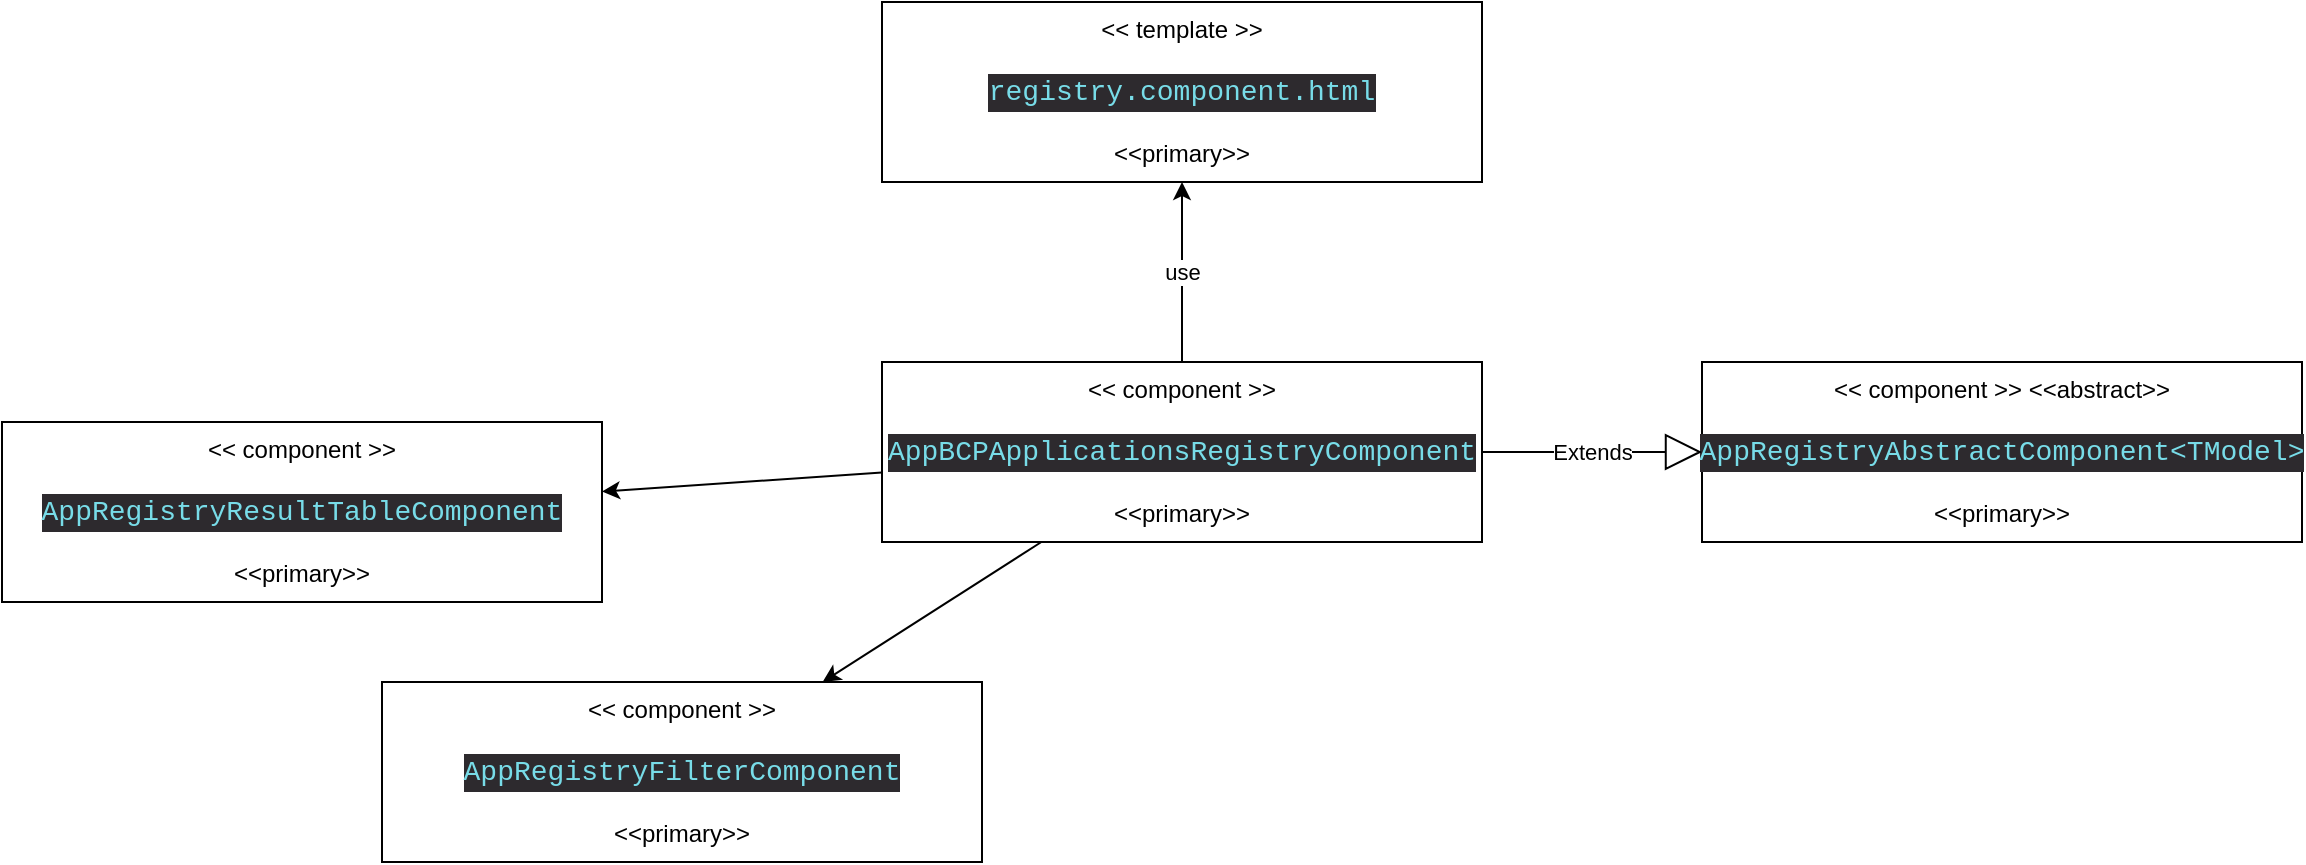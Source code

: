 <mxfile version="20.5.1" type="github">
  <diagram id="WNYNXLuQhr5H1WM_juKS" name="Страница 1">
    <mxGraphModel dx="1500" dy="806" grid="1" gridSize="10" guides="1" tooltips="1" connect="1" arrows="1" fold="1" page="1" pageScale="1" pageWidth="827" pageHeight="1169" math="0" shadow="0">
      <root>
        <mxCell id="0" />
        <mxCell id="1" parent="0" />
        <mxCell id="FiCnPz2NSFqeGe_ML8CB-3" value="use" style="rounded=0;orthogonalLoop=1;jettySize=auto;html=1;exitX=0.5;exitY=0;exitDx=0;exitDy=0;" edge="1" parent="1" source="FiCnPz2NSFqeGe_ML8CB-1" target="FiCnPz2NSFqeGe_ML8CB-2">
          <mxGeometry relative="1" as="geometry" />
        </mxCell>
        <mxCell id="FiCnPz2NSFqeGe_ML8CB-8" style="edgeStyle=none;rounded=0;orthogonalLoop=1;jettySize=auto;html=1;" edge="1" parent="1" source="FiCnPz2NSFqeGe_ML8CB-1" target="FiCnPz2NSFqeGe_ML8CB-7">
          <mxGeometry relative="1" as="geometry" />
        </mxCell>
        <mxCell id="FiCnPz2NSFqeGe_ML8CB-9" style="edgeStyle=none;rounded=0;orthogonalLoop=1;jettySize=auto;html=1;" edge="1" parent="1" source="FiCnPz2NSFqeGe_ML8CB-1" target="FiCnPz2NSFqeGe_ML8CB-6">
          <mxGeometry relative="1" as="geometry" />
        </mxCell>
        <mxCell id="FiCnPz2NSFqeGe_ML8CB-1" value="&amp;lt;&amp;lt; component &amp;gt;&amp;gt;&lt;br&gt;&lt;br&gt;&lt;div style=&quot;color: rgb(252, 252, 250); background-color: rgb(45, 42, 46); font-family: Consolas, &amp;quot;Courier New&amp;quot;, monospace; font-size: 14px; line-height: 19px;&quot;&gt;&lt;span style=&quot;color: #78dce8;&quot;&gt;AppBCPApplicationsRegistryComponent&lt;/span&gt;&lt;/div&gt;&lt;br&gt;&amp;lt;&amp;lt;primary&amp;gt;&amp;gt;" style="rounded=0;whiteSpace=wrap;html=1;" vertex="1" parent="1">
          <mxGeometry x="80" y="380" width="300" height="90" as="geometry" />
        </mxCell>
        <mxCell id="FiCnPz2NSFqeGe_ML8CB-2" value="&amp;lt;&amp;lt; template &amp;gt;&amp;gt;&lt;br&gt;&lt;br&gt;&lt;div style=&quot;background-color: rgb(45, 42, 46); font-family: Consolas, &amp;quot;Courier New&amp;quot;, monospace; font-size: 14px; line-height: 19px;&quot;&gt;&lt;font color=&quot;#78dce8&quot;&gt;registry.component.html&lt;/font&gt;&lt;/div&gt;&lt;br&gt;&amp;lt;&amp;lt;primary&amp;gt;&amp;gt;" style="rounded=0;whiteSpace=wrap;html=1;" vertex="1" parent="1">
          <mxGeometry x="80" y="200" width="300" height="90" as="geometry" />
        </mxCell>
        <mxCell id="FiCnPz2NSFqeGe_ML8CB-4" value="&amp;lt;&amp;lt; component &amp;gt;&amp;gt; &amp;lt;&amp;lt;abstract&amp;gt;&amp;gt;&lt;br&gt;&lt;br&gt;&lt;div style=&quot;color: rgb(252, 252, 250); background-color: rgb(45, 42, 46); font-family: Consolas, &amp;quot;Courier New&amp;quot;, monospace; font-size: 14px; line-height: 19px;&quot;&gt;&lt;span style=&quot;color: #78dce8;&quot;&gt;AppRegistryAbstractComponent&amp;lt;TModel&amp;gt;&lt;/span&gt;&lt;/div&gt;&lt;br&gt;&amp;lt;&amp;lt;primary&amp;gt;&amp;gt;" style="rounded=0;whiteSpace=wrap;html=1;" vertex="1" parent="1">
          <mxGeometry x="490" y="380" width="300" height="90" as="geometry" />
        </mxCell>
        <mxCell id="FiCnPz2NSFqeGe_ML8CB-5" value="Extends" style="endArrow=block;endSize=16;endFill=0;html=1;rounded=0;entryX=0;entryY=0.5;entryDx=0;entryDy=0;" edge="1" parent="1" source="FiCnPz2NSFqeGe_ML8CB-1" target="FiCnPz2NSFqeGe_ML8CB-4">
          <mxGeometry width="160" relative="1" as="geometry">
            <mxPoint x="350" y="360" as="sourcePoint" />
            <mxPoint x="510" y="360" as="targetPoint" />
          </mxGeometry>
        </mxCell>
        <mxCell id="FiCnPz2NSFqeGe_ML8CB-6" value="&amp;lt;&amp;lt; component &amp;gt;&amp;gt;&lt;br&gt;&lt;br&gt;&lt;div style=&quot;color: rgb(252, 252, 250); background-color: rgb(45, 42, 46); font-family: Consolas, &amp;quot;Courier New&amp;quot;, monospace; font-size: 14px; line-height: 19px;&quot;&gt;&lt;span style=&quot;color: #78dce8;&quot;&gt;AppRegistryFilterComponent&lt;/span&gt;&lt;/div&gt;&lt;br&gt;&amp;lt;&amp;lt;primary&amp;gt;&amp;gt;" style="rounded=0;whiteSpace=wrap;html=1;" vertex="1" parent="1">
          <mxGeometry x="-170" y="540" width="300" height="90" as="geometry" />
        </mxCell>
        <mxCell id="FiCnPz2NSFqeGe_ML8CB-7" value="&amp;lt;&amp;lt; component &amp;gt;&amp;gt;&lt;br&gt;&lt;br&gt;&lt;div style=&quot;color: rgb(252, 252, 250); background-color: rgb(45, 42, 46); font-family: Consolas, &amp;quot;Courier New&amp;quot;, monospace; font-size: 14px; line-height: 19px;&quot;&gt;&lt;span style=&quot;color: #78dce8;&quot;&gt;AppRegistryResultTableComponent&lt;/span&gt;&lt;/div&gt;&lt;br&gt;&amp;lt;&amp;lt;primary&amp;gt;&amp;gt;" style="rounded=0;whiteSpace=wrap;html=1;" vertex="1" parent="1">
          <mxGeometry x="-360" y="410" width="300" height="90" as="geometry" />
        </mxCell>
      </root>
    </mxGraphModel>
  </diagram>
</mxfile>
